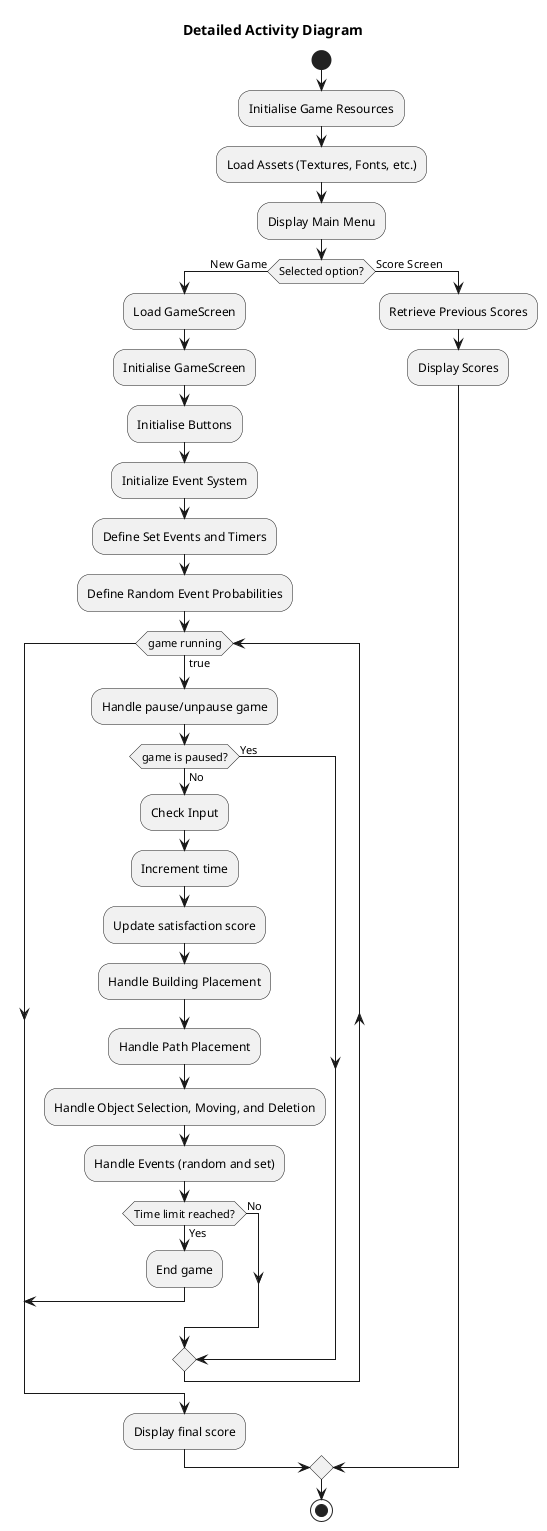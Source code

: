 @startuml
title Detailed Activity Diagram

start
:Initialise Game Resources;
:Load Assets (Textures, Fonts, etc.);
:Display Main Menu;

if (Selected option?) then (New Game)
    :Load GameScreen;
    :Initialise GameScreen;
    :Initialise Buttons;
    :Initialize Event System;
    :Define Set Events and Timers;
    :Define Random Event Probabilities;

    while (game running) is (true)
        :Handle pause/unpause game;
        if (game is paused?) then (No)
            :Check Input;
            :Increment time;
            :Update satisfaction score;

            :Handle Building Placement;
            :Handle Path Placement;
            :Handle Object Selection, Moving, and Deletion;
            :Handle Events (random and set);

            if (Time limit reached?) then (Yes)
                :End game;
                break
            else (No)
            endif
        else (Yes)
        endif
    endwhile

    :Display final score;

else (Score Screen)
    :Retrieve Previous Scores;
    :Display Scores;
endif

stop
@enduml
